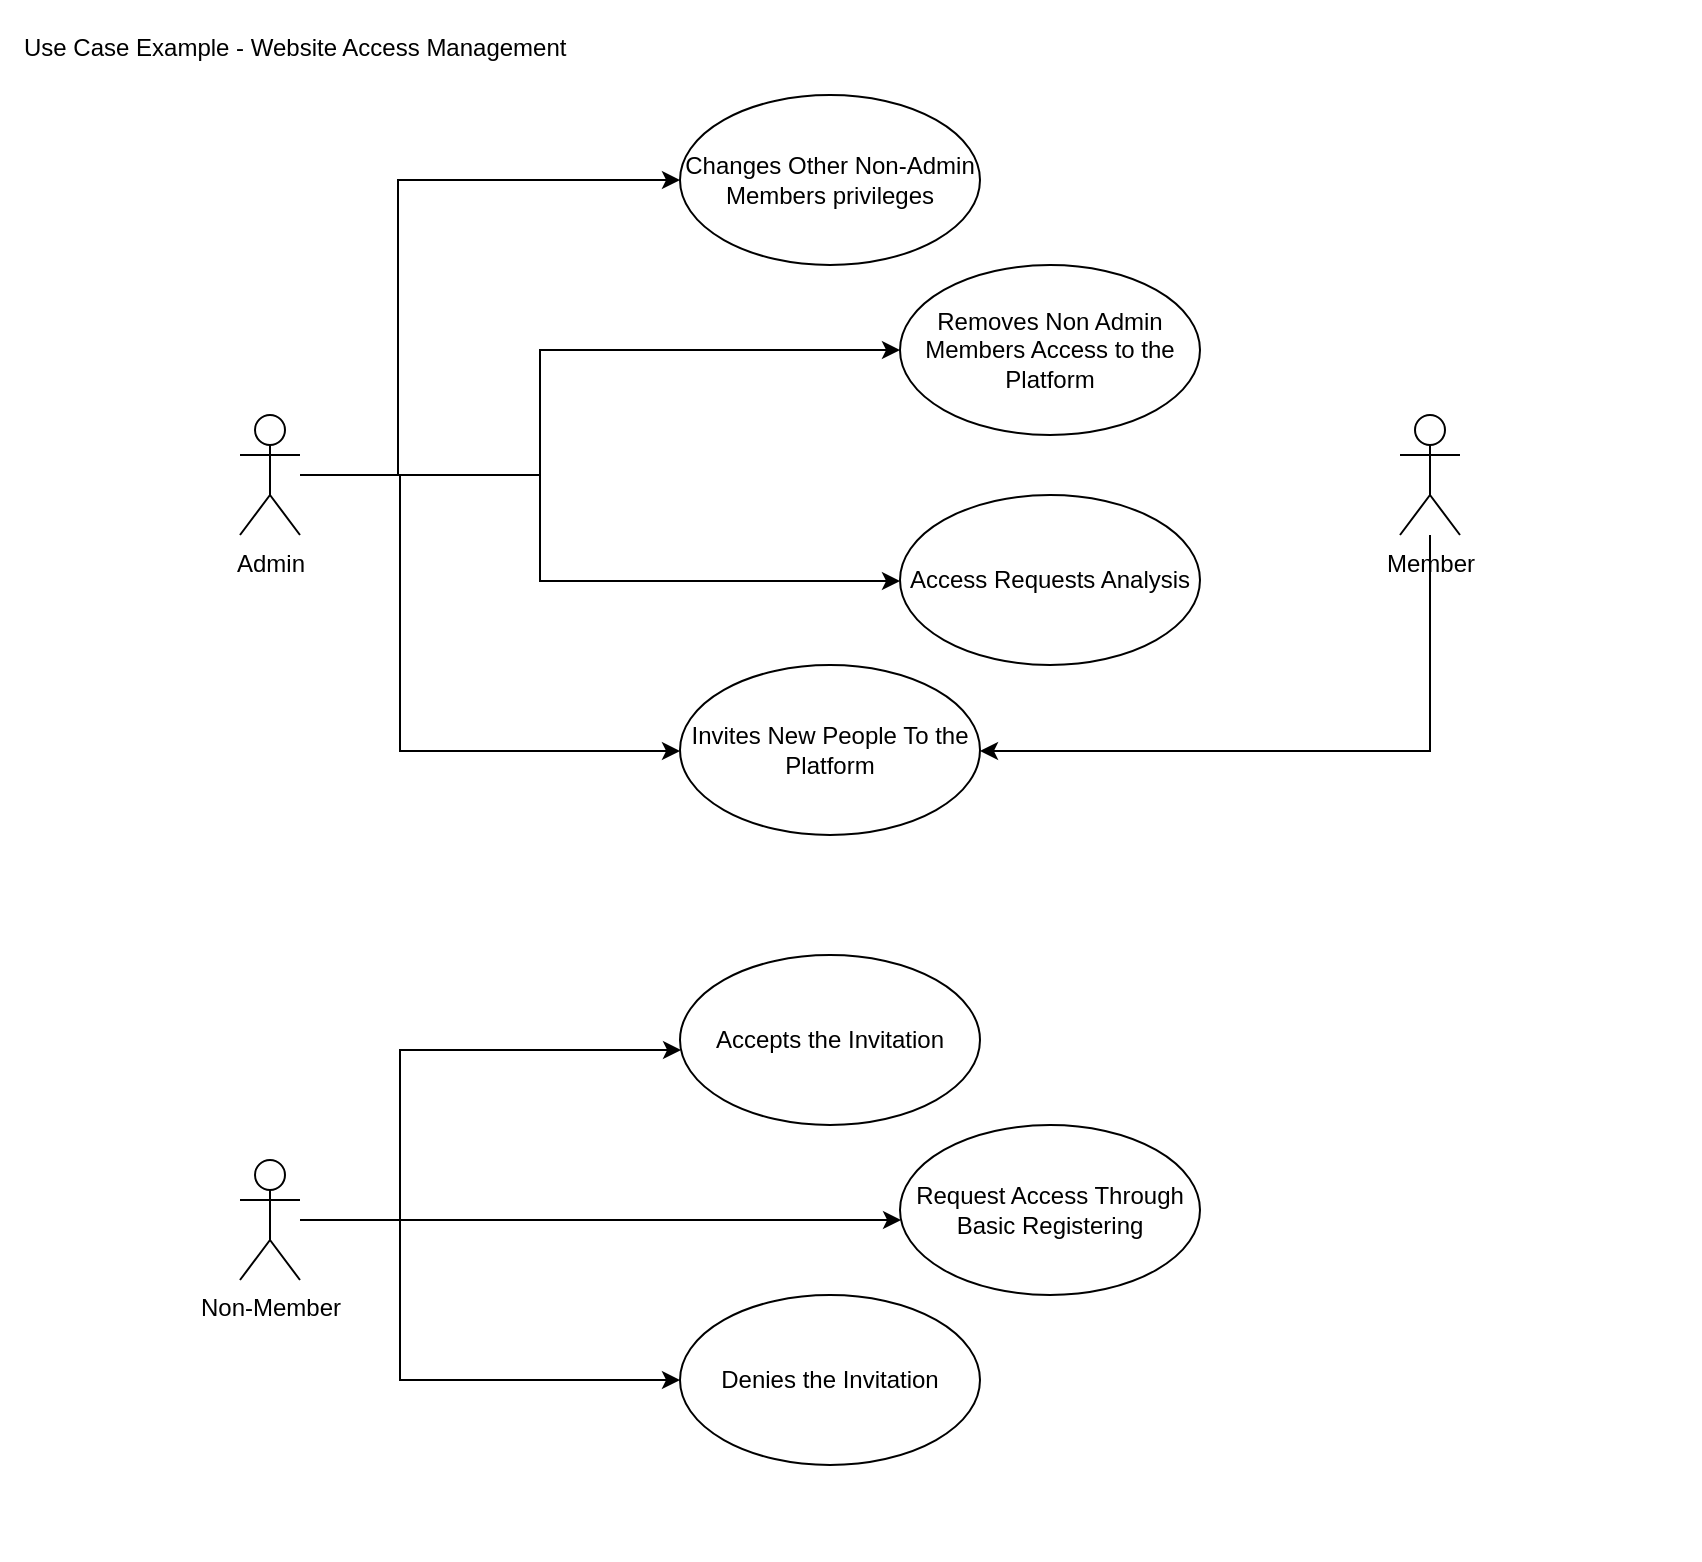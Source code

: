 <mxfile version="15.5.9" type="device" pages="3"><diagram id="B5bTSGX-immx8qMBU0qC" name="Use-Case"><mxGraphModel dx="1574" dy="720" grid="1" gridSize="10" guides="1" tooltips="1" connect="1" arrows="1" fold="1" page="1" pageScale="1" pageWidth="850" pageHeight="1100" math="0" shadow="0"><root><mxCell id="0"/><mxCell id="1" parent="0"/><mxCell id="jDMGU23llm8FdQIe5lvI-31" value="Use Case Example - Website Access Management" style="rounded=0;whiteSpace=wrap;html=1;fillColor=none;align=left;verticalAlign=top;spacingLeft=10;spacingTop=10;strokeColor=none;" vertex="1" parent="1"><mxGeometry width="850" height="780" as="geometry"/></mxCell><mxCell id="jDMGU23llm8FdQIe5lvI-11" style="edgeStyle=orthogonalEdgeStyle;rounded=0;orthogonalLoop=1;jettySize=auto;html=1;" edge="1" parent="1" source="jDMGU23llm8FdQIe5lvI-1" target="jDMGU23llm8FdQIe5lvI-4"><mxGeometry relative="1" as="geometry"><Array as="points"><mxPoint x="200" y="237.5"/><mxPoint x="200" y="375.5"/></Array></mxGeometry></mxCell><mxCell id="jDMGU23llm8FdQIe5lvI-14" style="edgeStyle=orthogonalEdgeStyle;rounded=0;orthogonalLoop=1;jettySize=auto;html=1;entryX=0;entryY=0.5;entryDx=0;entryDy=0;" edge="1" parent="1" source="jDMGU23llm8FdQIe5lvI-1" target="jDMGU23llm8FdQIe5lvI-13"><mxGeometry relative="1" as="geometry"><Array as="points"><mxPoint x="199" y="237.5"/><mxPoint x="199" y="90.5"/></Array></mxGeometry></mxCell><mxCell id="jDMGU23llm8FdQIe5lvI-20" style="edgeStyle=orthogonalEdgeStyle;rounded=0;orthogonalLoop=1;jettySize=auto;html=1;entryX=0;entryY=0.5;entryDx=0;entryDy=0;" edge="1" parent="1" source="jDMGU23llm8FdQIe5lvI-1" target="jDMGU23llm8FdQIe5lvI-19"><mxGeometry relative="1" as="geometry"><Array as="points"><mxPoint x="270" y="237.5"/><mxPoint x="270" y="175.5"/></Array></mxGeometry></mxCell><mxCell id="jDMGU23llm8FdQIe5lvI-27" style="edgeStyle=orthogonalEdgeStyle;rounded=0;orthogonalLoop=1;jettySize=auto;html=1;" edge="1" parent="1" source="jDMGU23llm8FdQIe5lvI-1" target="jDMGU23llm8FdQIe5lvI-24"><mxGeometry relative="1" as="geometry"><Array as="points"><mxPoint x="270" y="237.5"/><mxPoint x="270" y="290.5"/></Array></mxGeometry></mxCell><mxCell id="jDMGU23llm8FdQIe5lvI-1" value="Admin" style="shape=umlActor;html=1;verticalLabelPosition=bottom;verticalAlign=top;align=center;" vertex="1" parent="1"><mxGeometry x="120" y="207.5" width="30" height="60" as="geometry"/></mxCell><mxCell id="jDMGU23llm8FdQIe5lvI-4" value="Invites New People To the Platform" style="ellipse;whiteSpace=wrap;html=1;" vertex="1" parent="1"><mxGeometry x="340" y="332.5" width="150" height="85" as="geometry"/></mxCell><mxCell id="jDMGU23llm8FdQIe5lvI-8" style="edgeStyle=orthogonalEdgeStyle;rounded=0;orthogonalLoop=1;jettySize=auto;html=1;" edge="1" parent="1" source="jDMGU23llm8FdQIe5lvI-5" target="jDMGU23llm8FdQIe5lvI-6"><mxGeometry relative="1" as="geometry"><Array as="points"><mxPoint x="200" y="610"/><mxPoint x="200" y="525"/></Array></mxGeometry></mxCell><mxCell id="jDMGU23llm8FdQIe5lvI-23" style="edgeStyle=orthogonalEdgeStyle;rounded=0;orthogonalLoop=1;jettySize=auto;html=1;" edge="1" parent="1" source="jDMGU23llm8FdQIe5lvI-5" target="jDMGU23llm8FdQIe5lvI-21"><mxGeometry relative="1" as="geometry"><Array as="points"><mxPoint x="200" y="610"/><mxPoint x="200" y="610"/></Array></mxGeometry></mxCell><mxCell id="jDMGU23llm8FdQIe5lvI-29" style="edgeStyle=orthogonalEdgeStyle;rounded=0;orthogonalLoop=1;jettySize=auto;html=1;entryX=0;entryY=0.5;entryDx=0;entryDy=0;" edge="1" parent="1" source="jDMGU23llm8FdQIe5lvI-5" target="jDMGU23llm8FdQIe5lvI-7"><mxGeometry relative="1" as="geometry"><Array as="points"><mxPoint x="200" y="610"/><mxPoint x="200" y="690"/></Array></mxGeometry></mxCell><mxCell id="jDMGU23llm8FdQIe5lvI-5" value="&lt;div&gt;Non-Member&lt;/div&gt;" style="shape=umlActor;html=1;verticalLabelPosition=bottom;verticalAlign=top;align=center;" vertex="1" parent="1"><mxGeometry x="120" y="580" width="30" height="60" as="geometry"/></mxCell><mxCell id="jDMGU23llm8FdQIe5lvI-6" value="Accepts the Invitation" style="ellipse;whiteSpace=wrap;html=1;" vertex="1" parent="1"><mxGeometry x="340" y="477.5" width="150" height="85" as="geometry"/></mxCell><mxCell id="jDMGU23llm8FdQIe5lvI-7" value="Denies the Invitation" style="ellipse;whiteSpace=wrap;html=1;" vertex="1" parent="1"><mxGeometry x="340" y="647.5" width="150" height="85" as="geometry"/></mxCell><mxCell id="jDMGU23llm8FdQIe5lvI-13" value="Changes Other Non-Admin Members privileges " style="ellipse;whiteSpace=wrap;html=1;" vertex="1" parent="1"><mxGeometry x="340" y="47.5" width="150" height="85" as="geometry"/></mxCell><mxCell id="jDMGU23llm8FdQIe5lvI-18" style="edgeStyle=orthogonalEdgeStyle;rounded=0;orthogonalLoop=1;jettySize=auto;html=1;" edge="1" parent="1" source="jDMGU23llm8FdQIe5lvI-16" target="jDMGU23llm8FdQIe5lvI-4"><mxGeometry relative="1" as="geometry"><Array as="points"><mxPoint x="715" y="375.5"/></Array></mxGeometry></mxCell><mxCell id="jDMGU23llm8FdQIe5lvI-16" value="&lt;div&gt;Member&lt;/div&gt;" style="shape=umlActor;html=1;verticalLabelPosition=bottom;verticalAlign=top;align=center;" vertex="1" parent="1"><mxGeometry x="700" y="207.5" width="30" height="60" as="geometry"/></mxCell><mxCell id="jDMGU23llm8FdQIe5lvI-19" value="Removes Non Admin Members Access to the Platform" style="ellipse;whiteSpace=wrap;html=1;" vertex="1" parent="1"><mxGeometry x="450" y="132.5" width="150" height="85" as="geometry"/></mxCell><mxCell id="jDMGU23llm8FdQIe5lvI-21" value="Request Access Through Basic Registering" style="ellipse;whiteSpace=wrap;html=1;" vertex="1" parent="1"><mxGeometry x="450" y="562.5" width="150" height="85" as="geometry"/></mxCell><mxCell id="jDMGU23llm8FdQIe5lvI-24" value="Access Requests Analysis" style="ellipse;whiteSpace=wrap;html=1;" vertex="1" parent="1"><mxGeometry x="450" y="247.5" width="150" height="85" as="geometry"/></mxCell></root></mxGraphModel></diagram><diagram name="Flowchart" id="pn-flbMb9-b6jGl6I8zI"><mxGraphModel dx="1837" dy="840" grid="1" gridSize="10" guides="1" tooltips="1" connect="1" arrows="1" fold="1" page="1" pageScale="1" pageWidth="850" pageHeight="1100" math="0" shadow="0"><root><mxCell id="S-sWlRmufvaz8B7eMOyM-0"/><mxCell id="S-sWlRmufvaz8B7eMOyM-1" parent="S-sWlRmufvaz8B7eMOyM-0"/><mxCell id="S-sWlRmufvaz8B7eMOyM-2" value="Flowchart Example - New User" style="rounded=0;whiteSpace=wrap;html=1;fillColor=none;align=left;verticalAlign=top;spacingLeft=10;spacingTop=10;strokeColor=none;" vertex="1" parent="S-sWlRmufvaz8B7eMOyM-1"><mxGeometry x="80" y="40" width="700" height="580" as="geometry"/></mxCell><mxCell id="S-sWlRmufvaz8B7eMOyM-24" style="edgeStyle=orthogonalEdgeStyle;rounded=0;orthogonalLoop=1;jettySize=auto;html=1;" edge="1" parent="S-sWlRmufvaz8B7eMOyM-1" source="S-sWlRmufvaz8B7eMOyM-21" target="S-sWlRmufvaz8B7eMOyM-23"><mxGeometry relative="1" as="geometry"/></mxCell><mxCell id="S-sWlRmufvaz8B7eMOyM-21" value="Receives Request" style="html=1;dashed=0;whitespace=wrap;shape=mxgraph.dfd.start;fillColor=none;align=center;verticalAlign=middle;" vertex="1" parent="S-sWlRmufvaz8B7eMOyM-1"><mxGeometry x="367.5" y="100" width="145" height="40" as="geometry"/></mxCell><mxCell id="S-sWlRmufvaz8B7eMOyM-22" value="" style="strokeWidth=2;html=1;shape=mxgraph.flowchart.database;whiteSpace=wrap;fillColor=none;align=left;verticalAlign=top;" vertex="1" parent="S-sWlRmufvaz8B7eMOyM-1"><mxGeometry x="585" y="210" width="60" height="60" as="geometry"/></mxCell><mxCell id="S-sWlRmufvaz8B7eMOyM-25" style="edgeStyle=orthogonalEdgeStyle;rounded=0;orthogonalLoop=1;jettySize=auto;html=1;" edge="1" parent="S-sWlRmufvaz8B7eMOyM-1" source="S-sWlRmufvaz8B7eMOyM-23" target="S-sWlRmufvaz8B7eMOyM-22"><mxGeometry relative="1" as="geometry"/></mxCell><mxCell id="S-sWlRmufvaz8B7eMOyM-27" style="edgeStyle=orthogonalEdgeStyle;rounded=0;orthogonalLoop=1;jettySize=auto;html=1;" edge="1" parent="S-sWlRmufvaz8B7eMOyM-1" source="S-sWlRmufvaz8B7eMOyM-23" target="S-sWlRmufvaz8B7eMOyM-26"><mxGeometry relative="1" as="geometry"/></mxCell><mxCell id="S-sWlRmufvaz8B7eMOyM-23" value="Fetch User by Email" style="rounded=1;whiteSpace=wrap;html=1;absoluteArcSize=1;arcSize=14;strokeWidth=2;fillColor=none;align=center;verticalAlign=middle;" vertex="1" parent="S-sWlRmufvaz8B7eMOyM-1"><mxGeometry x="390" y="190" width="100" height="100" as="geometry"/></mxCell><mxCell id="S-sWlRmufvaz8B7eMOyM-30" style="edgeStyle=orthogonalEdgeStyle;rounded=0;orthogonalLoop=1;jettySize=auto;html=1;" edge="1" parent="S-sWlRmufvaz8B7eMOyM-1" source="S-sWlRmufvaz8B7eMOyM-26" target="S-sWlRmufvaz8B7eMOyM-29"><mxGeometry relative="1" as="geometry"><Array as="points"><mxPoint x="440" y="510"/></Array></mxGeometry></mxCell><mxCell id="S-sWlRmufvaz8B7eMOyM-36" style="edgeStyle=orthogonalEdgeStyle;rounded=0;orthogonalLoop=1;jettySize=auto;html=1;" edge="1" parent="S-sWlRmufvaz8B7eMOyM-1" source="S-sWlRmufvaz8B7eMOyM-26" target="S-sWlRmufvaz8B7eMOyM-35"><mxGeometry relative="1" as="geometry"/></mxCell><mxCell id="S-sWlRmufvaz8B7eMOyM-26" value="User Already Has Access" style="strokeWidth=2;html=1;shape=mxgraph.flowchart.decision;whiteSpace=wrap;fillColor=none;align=center;verticalAlign=middle;" vertex="1" parent="S-sWlRmufvaz8B7eMOyM-1"><mxGeometry x="390" y="340" width="100" height="100" as="geometry"/></mxCell><mxCell id="S-sWlRmufvaz8B7eMOyM-33" style="edgeStyle=orthogonalEdgeStyle;rounded=0;orthogonalLoop=1;jettySize=auto;html=1;" edge="1" parent="S-sWlRmufvaz8B7eMOyM-1" source="S-sWlRmufvaz8B7eMOyM-28" target="S-sWlRmufvaz8B7eMOyM-22"><mxGeometry relative="1" as="geometry"/></mxCell><mxCell id="S-sWlRmufvaz8B7eMOyM-28" value="User Document" style="strokeWidth=2;html=1;shape=mxgraph.flowchart.document2;whiteSpace=wrap;size=0.25;fillColor=none;align=center;verticalAlign=middle;" vertex="1" parent="S-sWlRmufvaz8B7eMOyM-1"><mxGeometry x="565" y="330" width="100" height="60" as="geometry"/></mxCell><mxCell id="S-sWlRmufvaz8B7eMOyM-32" style="edgeStyle=orthogonalEdgeStyle;rounded=0;orthogonalLoop=1;jettySize=auto;html=1;" edge="1" parent="S-sWlRmufvaz8B7eMOyM-1" source="S-sWlRmufvaz8B7eMOyM-29" target="S-sWlRmufvaz8B7eMOyM-28"><mxGeometry relative="1" as="geometry"/></mxCell><mxCell id="S-sWlRmufvaz8B7eMOyM-29" value="Save New User" style="rounded=1;whiteSpace=wrap;html=1;absoluteArcSize=1;arcSize=14;strokeWidth=2;fillColor=none;align=center;verticalAlign=middle;" vertex="1" parent="S-sWlRmufvaz8B7eMOyM-1"><mxGeometry x="565" y="460" width="100" height="100" as="geometry"/></mxCell><mxCell id="S-sWlRmufvaz8B7eMOyM-35" value="Returns Already Exists Message" style="strokeWidth=2;html=1;shape=mxgraph.flowchart.terminator;whiteSpace=wrap;fillColor=none;align=center;verticalAlign=middle;" vertex="1" parent="S-sWlRmufvaz8B7eMOyM-1"><mxGeometry x="195" y="360" width="120" height="60" as="geometry"/></mxCell></root></mxGraphModel></diagram><diagram id="SGFKRsVY76IrfE_xoBcI" name="UML"><mxGraphModel dx="1102" dy="548" grid="1" gridSize="10" guides="1" tooltips="1" connect="1" arrows="1" fold="1" page="1" pageScale="1" pageWidth="850" pageHeight="1100" math="0" shadow="0"><root><mxCell id="YlX2GABTHLJtkL-R_6ps-0"/><mxCell id="YlX2GABTHLJtkL-R_6ps-1" parent="YlX2GABTHLJtkL-R_6ps-0"/></root></mxGraphModel></diagram></mxfile>